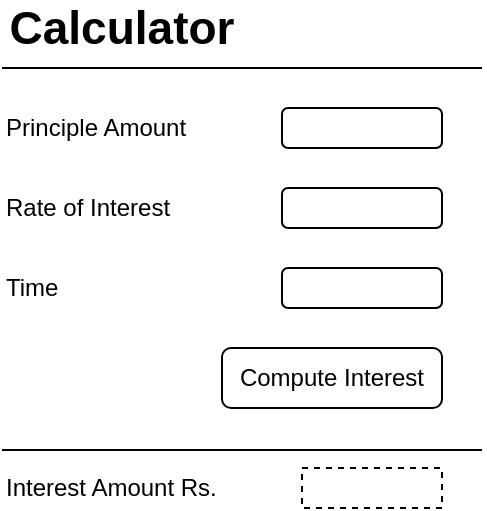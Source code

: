 <mxfile version="10.5.9" type="device"><diagram id="ciIZlyB-YqGEsMjLX9Rm" name="Page-1"><mxGraphModel dx="758" dy="538" grid="1" gridSize="10" guides="1" tooltips="1" connect="1" arrows="1" fold="1" page="1" pageScale="1" pageWidth="850" pageHeight="1100" math="0" shadow="0"><root><mxCell id="0"/><mxCell id="1" parent="0"/><mxCell id="UrNivMkZEos5r-8f9ffk-1" value="Calculator" style="text;html=1;strokeColor=none;fillColor=none;align=center;verticalAlign=middle;whiteSpace=wrap;rounded=0;strokeWidth=11;fontSize=23;fontStyle=1" vertex="1" parent="1"><mxGeometry x="120" y="60" width="40" height="20" as="geometry"/></mxCell><mxCell id="UrNivMkZEos5r-8f9ffk-2" value="" style="endArrow=none;html=1;" edge="1" parent="1"><mxGeometry width="50" height="50" relative="1" as="geometry"><mxPoint x="80" y="90" as="sourcePoint"/><mxPoint x="320" y="90" as="targetPoint"/></mxGeometry></mxCell><mxCell id="UrNivMkZEos5r-8f9ffk-3" value="Principle Amount" style="text;html=1;strokeColor=none;fillColor=none;align=left;verticalAlign=middle;whiteSpace=wrap;rounded=0;" vertex="1" parent="1"><mxGeometry x="80" y="110" width="120" height="20" as="geometry"/></mxCell><mxCell id="UrNivMkZEos5r-8f9ffk-4" value="" style="rounded=1;whiteSpace=wrap;html=1;" vertex="1" parent="1"><mxGeometry x="220" y="110" width="80" height="20" as="geometry"/></mxCell><mxCell id="UrNivMkZEos5r-8f9ffk-5" value="Rate of Interest" style="text;html=1;strokeColor=none;fillColor=none;align=left;verticalAlign=middle;whiteSpace=wrap;rounded=0;" vertex="1" parent="1"><mxGeometry x="80" y="150" width="120" height="20" as="geometry"/></mxCell><mxCell id="UrNivMkZEos5r-8f9ffk-6" value="Time" style="text;html=1;strokeColor=none;fillColor=none;align=left;verticalAlign=middle;whiteSpace=wrap;rounded=0;" vertex="1" parent="1"><mxGeometry x="80" y="190" width="120" height="20" as="geometry"/></mxCell><mxCell id="UrNivMkZEos5r-8f9ffk-7" value="" style="rounded=1;whiteSpace=wrap;html=1;" vertex="1" parent="1"><mxGeometry x="220" y="150" width="80" height="20" as="geometry"/></mxCell><mxCell id="UrNivMkZEos5r-8f9ffk-8" value="" style="rounded=1;whiteSpace=wrap;html=1;" vertex="1" parent="1"><mxGeometry x="220" y="190" width="80" height="20" as="geometry"/></mxCell><mxCell id="UrNivMkZEos5r-8f9ffk-9" value="Compute Interest" style="rounded=1;whiteSpace=wrap;html=1;align=center;" vertex="1" parent="1"><mxGeometry x="190" y="230" width="110" height="30" as="geometry"/></mxCell><mxCell id="UrNivMkZEos5r-8f9ffk-10" value="" style="endArrow=none;html=1;" edge="1" parent="1"><mxGeometry width="50" height="50" relative="1" as="geometry"><mxPoint x="80" y="281" as="sourcePoint"/><mxPoint x="320" y="281" as="targetPoint"/></mxGeometry></mxCell><mxCell id="UrNivMkZEos5r-8f9ffk-11" value="&lt;div align=&quot;left&quot;&gt;Interest Amount Rs. &lt;/div&gt;" style="text;html=1;strokeColor=none;fillColor=none;align=left;verticalAlign=middle;whiteSpace=wrap;rounded=0;" vertex="1" parent="1"><mxGeometry x="80" y="290" width="120" height="20" as="geometry"/></mxCell><mxCell id="UrNivMkZEos5r-8f9ffk-12" value="" style="text;html=1;strokeColor=#000000;fillColor=none;align=center;verticalAlign=middle;whiteSpace=wrap;rounded=0;dashed=1;" vertex="1" parent="1"><mxGeometry x="230" y="290" width="70" height="20" as="geometry"/></mxCell></root></mxGraphModel></diagram></mxfile>